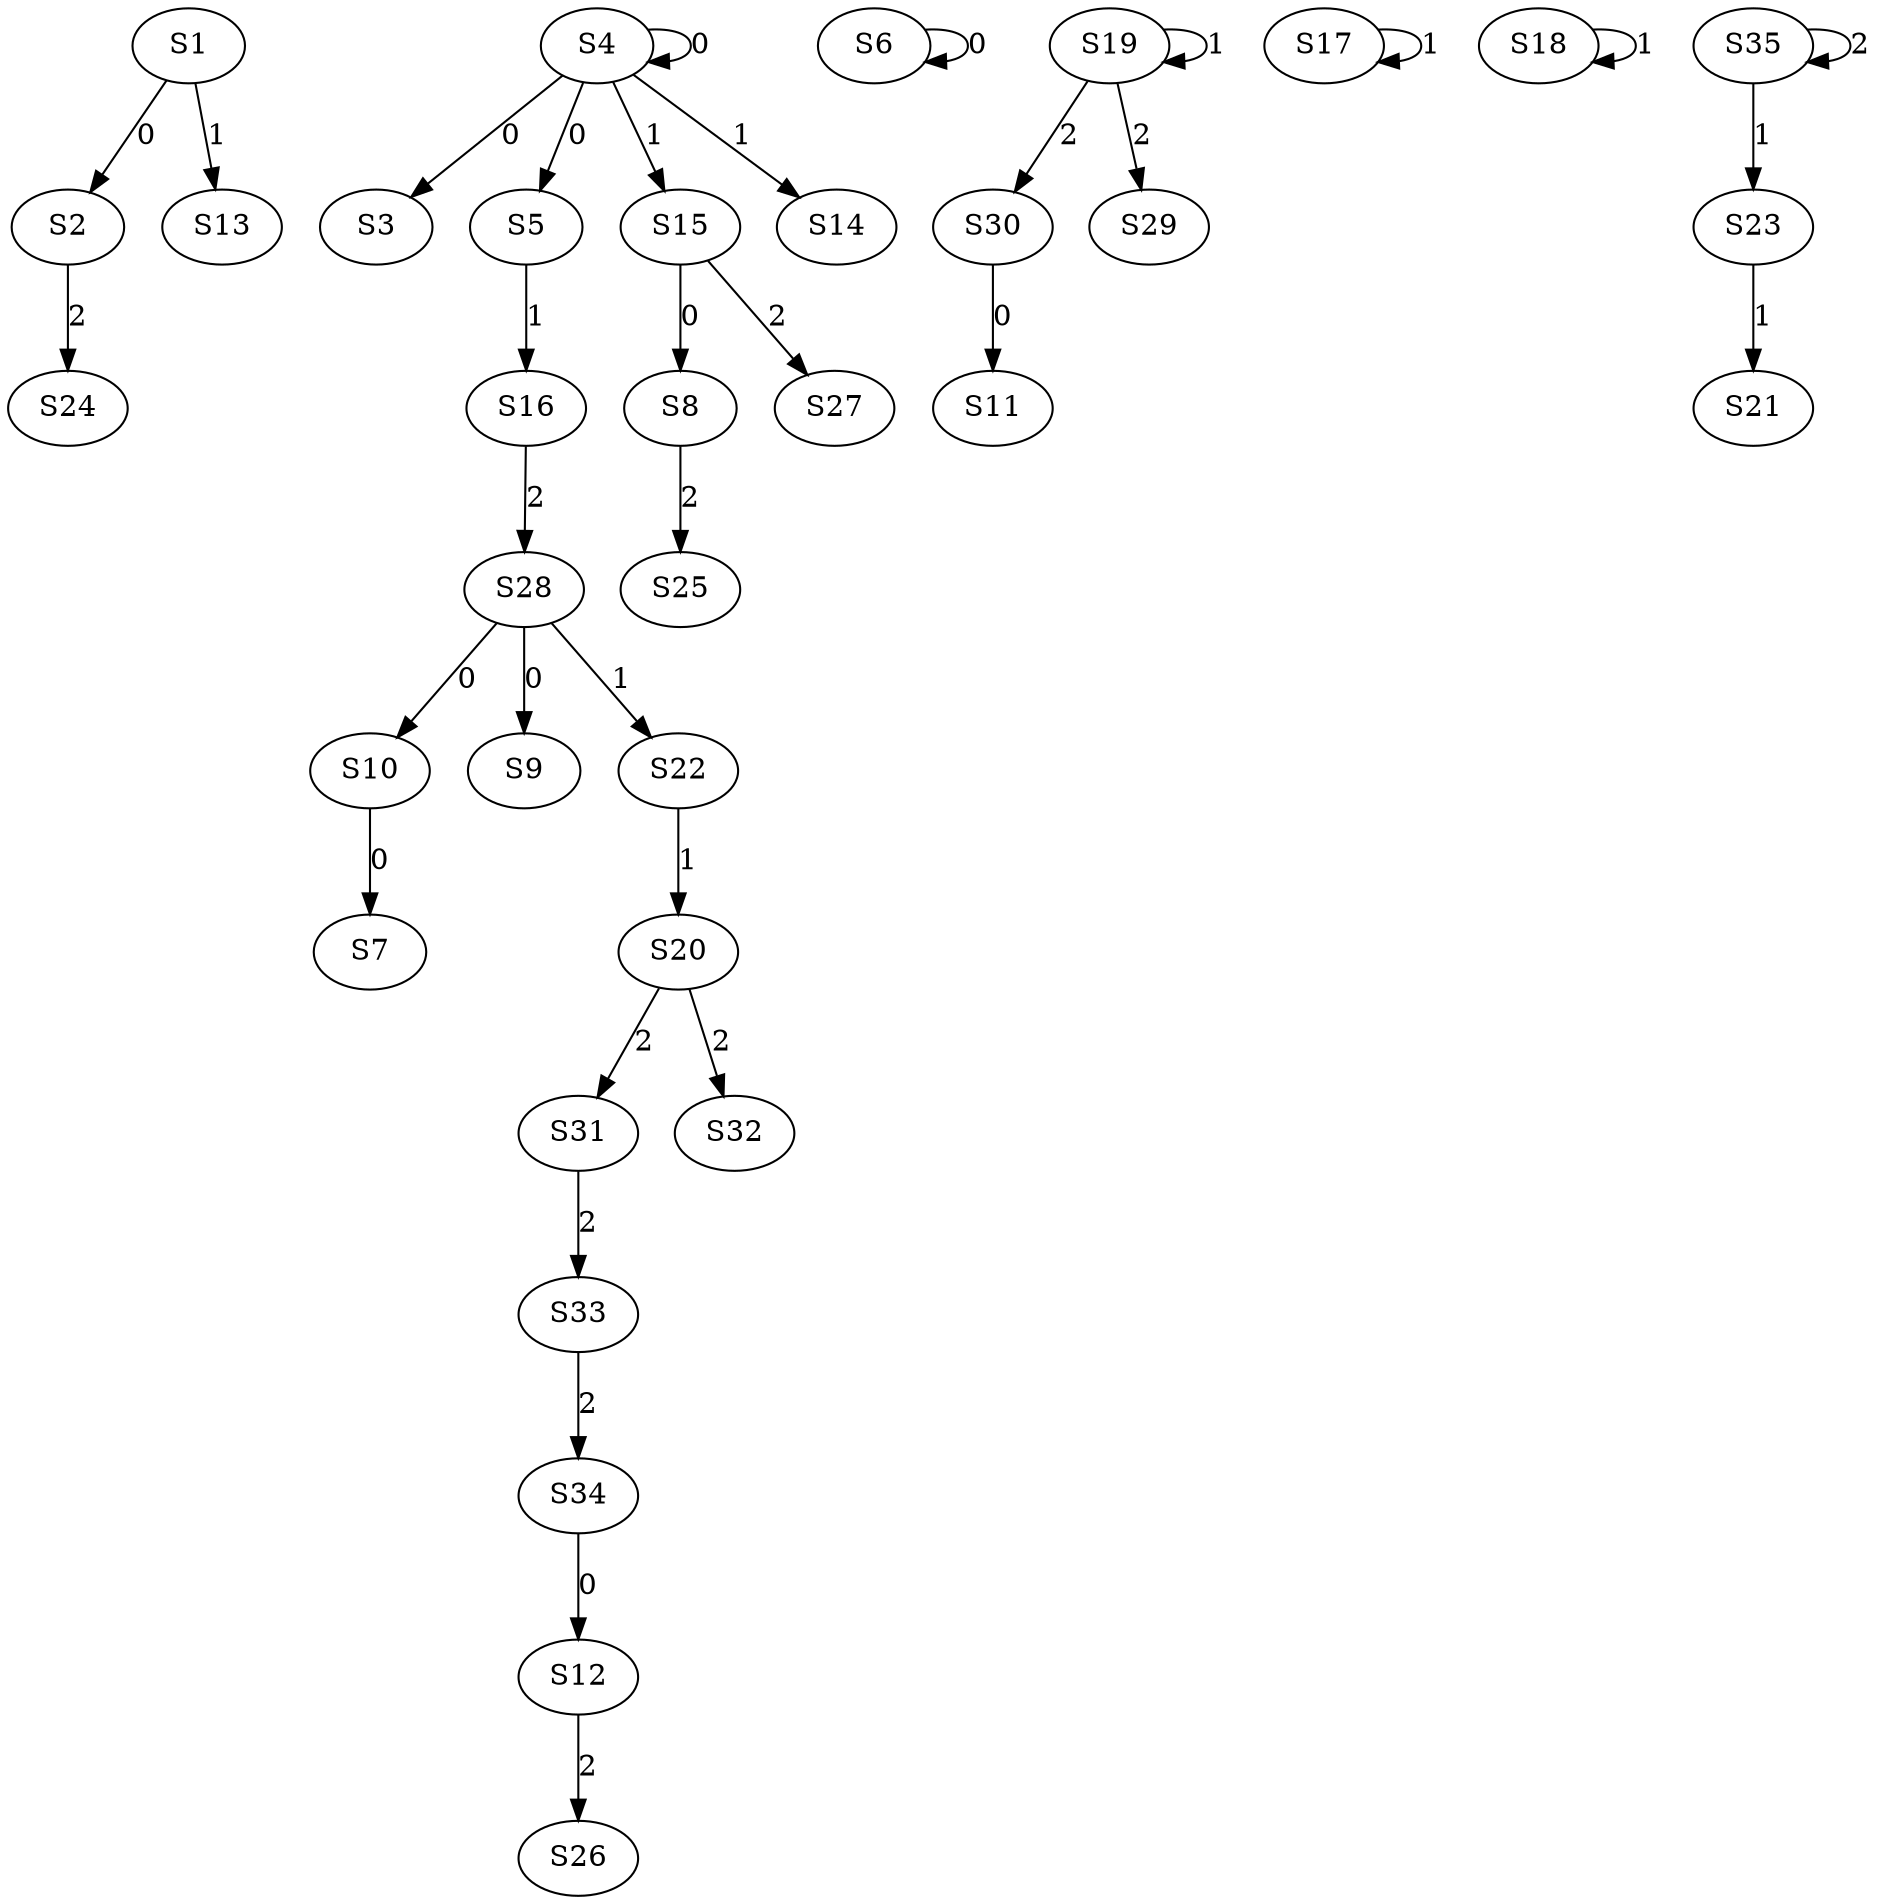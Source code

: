 strict digraph {
	S1 -> S2 [ label = 0 ];
	S4 -> S3 [ label = 0 ];
	S4 -> S4 [ label = 0 ];
	S4 -> S5 [ label = 0 ];
	S6 -> S6 [ label = 0 ];
	S10 -> S7 [ label = 0 ];
	S15 -> S8 [ label = 0 ];
	S28 -> S9 [ label = 0 ];
	S28 -> S10 [ label = 0 ];
	S30 -> S11 [ label = 0 ];
	S34 -> S12 [ label = 0 ];
	S1 -> S13 [ label = 1 ];
	S4 -> S14 [ label = 1 ];
	S4 -> S15 [ label = 1 ];
	S5 -> S16 [ label = 1 ];
	S17 -> S17 [ label = 1 ];
	S18 -> S18 [ label = 1 ];
	S19 -> S19 [ label = 1 ];
	S22 -> S20 [ label = 1 ];
	S23 -> S21 [ label = 1 ];
	S28 -> S22 [ label = 1 ];
	S35 -> S23 [ label = 1 ];
	S2 -> S24 [ label = 2 ];
	S8 -> S25 [ label = 2 ];
	S12 -> S26 [ label = 2 ];
	S15 -> S27 [ label = 2 ];
	S16 -> S28 [ label = 2 ];
	S19 -> S29 [ label = 2 ];
	S19 -> S30 [ label = 2 ];
	S20 -> S31 [ label = 2 ];
	S20 -> S32 [ label = 2 ];
	S31 -> S33 [ label = 2 ];
	S33 -> S34 [ label = 2 ];
	S35 -> S35 [ label = 2 ];
}